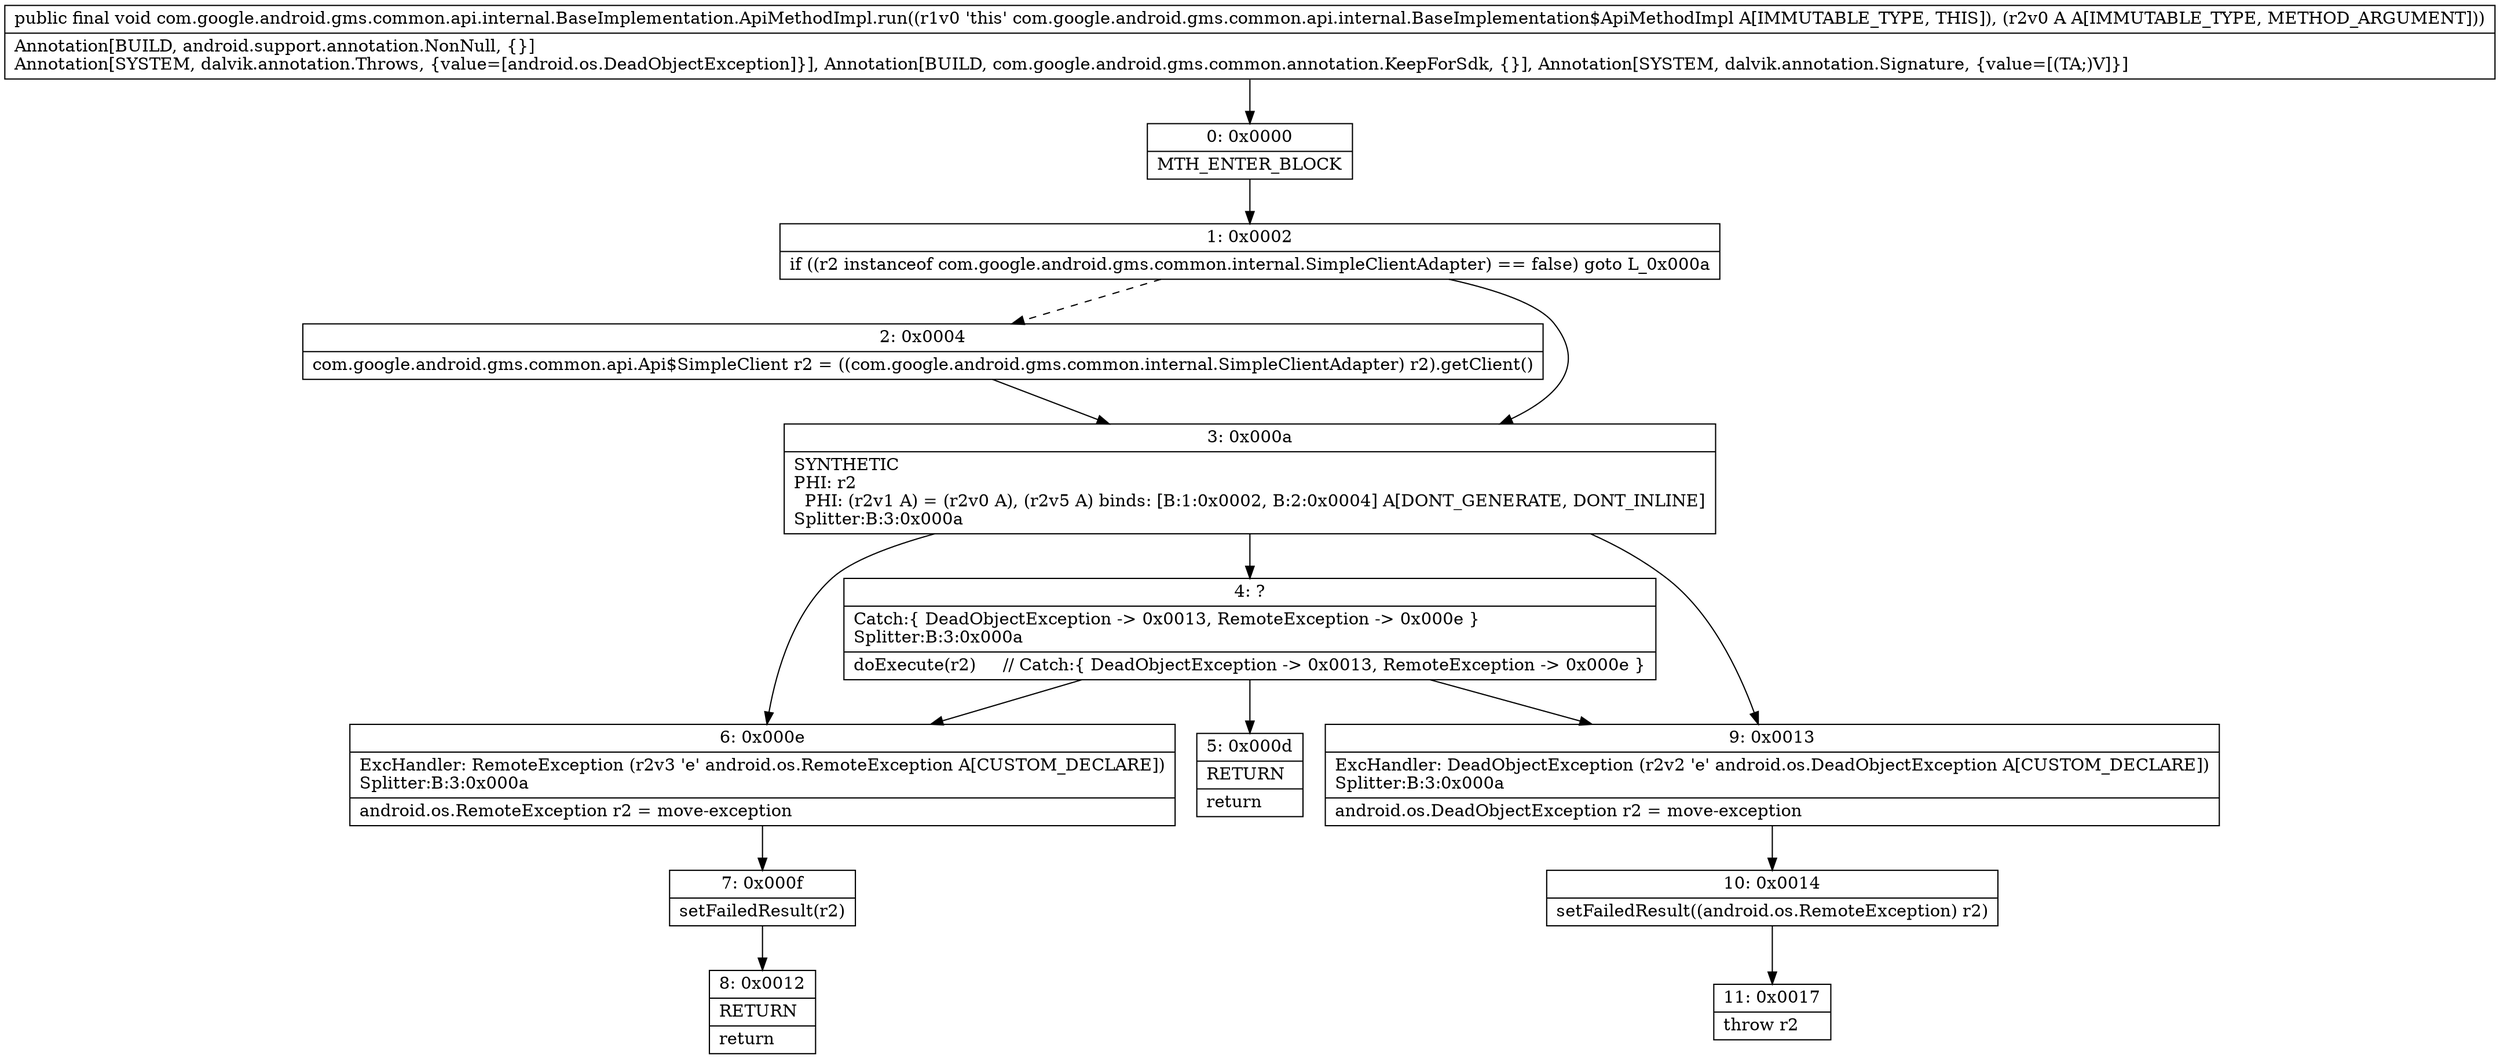 digraph "CFG forcom.google.android.gms.common.api.internal.BaseImplementation.ApiMethodImpl.run(Lcom\/google\/android\/gms\/common\/api\/Api$AnyClient;)V" {
Node_0 [shape=record,label="{0\:\ 0x0000|MTH_ENTER_BLOCK\l}"];
Node_1 [shape=record,label="{1\:\ 0x0002|if ((r2 instanceof com.google.android.gms.common.internal.SimpleClientAdapter) == false) goto L_0x000a\l}"];
Node_2 [shape=record,label="{2\:\ 0x0004|com.google.android.gms.common.api.Api$SimpleClient r2 = ((com.google.android.gms.common.internal.SimpleClientAdapter) r2).getClient()\l}"];
Node_3 [shape=record,label="{3\:\ 0x000a|SYNTHETIC\lPHI: r2 \l  PHI: (r2v1 A) = (r2v0 A), (r2v5 A) binds: [B:1:0x0002, B:2:0x0004] A[DONT_GENERATE, DONT_INLINE]\lSplitter:B:3:0x000a\l}"];
Node_4 [shape=record,label="{4\:\ ?|Catch:\{ DeadObjectException \-\> 0x0013, RemoteException \-\> 0x000e \}\lSplitter:B:3:0x000a\l|doExecute(r2)     \/\/ Catch:\{ DeadObjectException \-\> 0x0013, RemoteException \-\> 0x000e \}\l}"];
Node_5 [shape=record,label="{5\:\ 0x000d|RETURN\l|return\l}"];
Node_6 [shape=record,label="{6\:\ 0x000e|ExcHandler: RemoteException (r2v3 'e' android.os.RemoteException A[CUSTOM_DECLARE])\lSplitter:B:3:0x000a\l|android.os.RemoteException r2 = move\-exception\l}"];
Node_7 [shape=record,label="{7\:\ 0x000f|setFailedResult(r2)\l}"];
Node_8 [shape=record,label="{8\:\ 0x0012|RETURN\l|return\l}"];
Node_9 [shape=record,label="{9\:\ 0x0013|ExcHandler: DeadObjectException (r2v2 'e' android.os.DeadObjectException A[CUSTOM_DECLARE])\lSplitter:B:3:0x000a\l|android.os.DeadObjectException r2 = move\-exception\l}"];
Node_10 [shape=record,label="{10\:\ 0x0014|setFailedResult((android.os.RemoteException) r2)\l}"];
Node_11 [shape=record,label="{11\:\ 0x0017|throw r2\l}"];
MethodNode[shape=record,label="{public final void com.google.android.gms.common.api.internal.BaseImplementation.ApiMethodImpl.run((r1v0 'this' com.google.android.gms.common.api.internal.BaseImplementation$ApiMethodImpl A[IMMUTABLE_TYPE, THIS]), (r2v0 A A[IMMUTABLE_TYPE, METHOD_ARGUMENT]))  | Annotation[BUILD, android.support.annotation.NonNull, \{\}]\lAnnotation[SYSTEM, dalvik.annotation.Throws, \{value=[android.os.DeadObjectException]\}], Annotation[BUILD, com.google.android.gms.common.annotation.KeepForSdk, \{\}], Annotation[SYSTEM, dalvik.annotation.Signature, \{value=[(TA;)V]\}]\l}"];
MethodNode -> Node_0;
Node_0 -> Node_1;
Node_1 -> Node_2[style=dashed];
Node_1 -> Node_3;
Node_2 -> Node_3;
Node_3 -> Node_4;
Node_3 -> Node_9;
Node_3 -> Node_6;
Node_4 -> Node_5;
Node_4 -> Node_9;
Node_4 -> Node_6;
Node_6 -> Node_7;
Node_7 -> Node_8;
Node_9 -> Node_10;
Node_10 -> Node_11;
}

